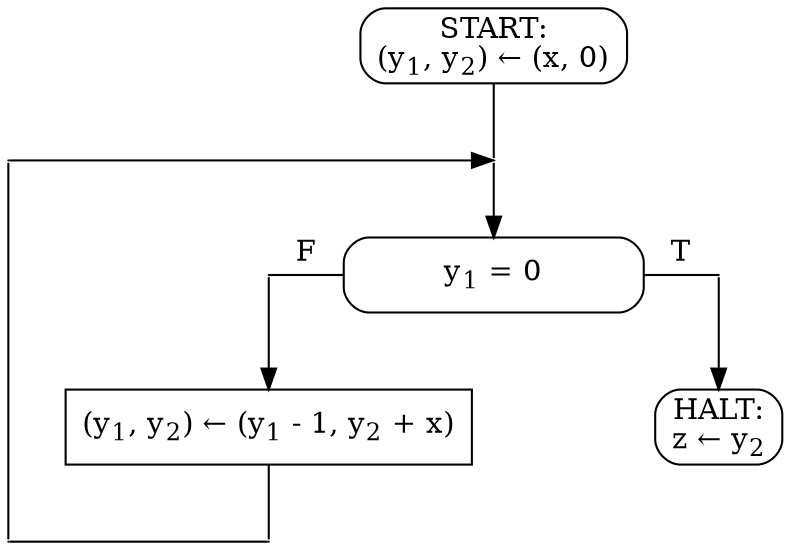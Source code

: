 digraph G{


/* nodes by levels */
node[shape=rectangle];
START[style=rounded, label=<START:<br/>(y<sub>1</sub>, y<sub>2</sub>) &larr; (x, 0)>];
COND[style=rounded, width=2, label=<y<sub>1</sub> = 0>];
INCR[label=<(y<sub>1</sub>, y<sub>2</sub>) &larr; (y<sub>1</sub> - 1, y<sub>2</sub> + x)>];
HALT[style=rounded, label=<HALT:<br/>z &larr; y<sub>2</sub>>];

/* edges */
node [shape=point, width=0, label=""];
START -> p2 [arrowhead=none]; p2 -> COND [weight=8];
{ rank=same; p1 -> p2; }
p1 -> p5 [weight=8, arrowhead=none];
{ rank=same; p3 -> COND [label="F", arrowhead=none]; COND -> p4 [label="T", arrowhead=none]; }
p3 -> INCR [weight=8];
p4 -> HALT [weight=8];
{ rank=same; INCR; HALT; }
INCR -> p6 [weight=8, arrowhead=none];
{ rank=same; p5 -> p6 [arrowhead=none]; }
}
